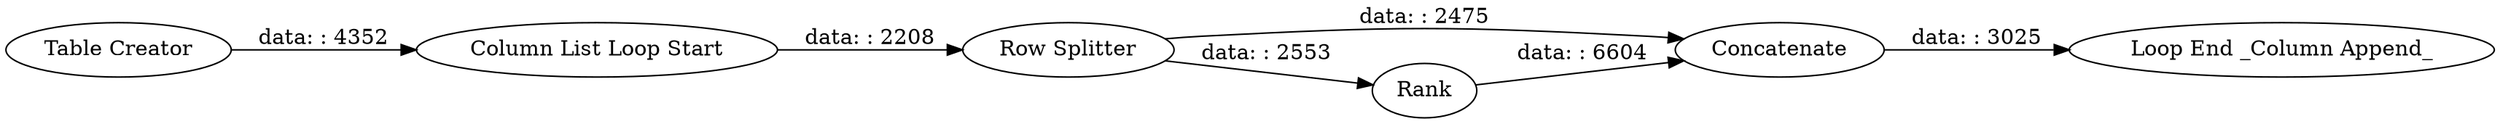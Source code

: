 digraph {
	"-6485252803679374597_4" [label=Concatenate]
	"-6485252803679374597_6" [label="Row Splitter"]
	"-6485252803679374597_3" [label=Rank]
	"-6485252803679374597_2" [label="Column List Loop Start"]
	"-6485252803679374597_1" [label="Table Creator"]
	"-6485252803679374597_5" [label="Loop End _Column Append_"]
	"-6485252803679374597_4" -> "-6485252803679374597_5" [label="data: : 3025"]
	"-6485252803679374597_3" -> "-6485252803679374597_4" [label="data: : 6604"]
	"-6485252803679374597_2" -> "-6485252803679374597_6" [label="data: : 2208"]
	"-6485252803679374597_1" -> "-6485252803679374597_2" [label="data: : 4352"]
	"-6485252803679374597_6" -> "-6485252803679374597_3" [label="data: : 2553"]
	"-6485252803679374597_6" -> "-6485252803679374597_4" [label="data: : 2475"]
	rankdir=LR
}
